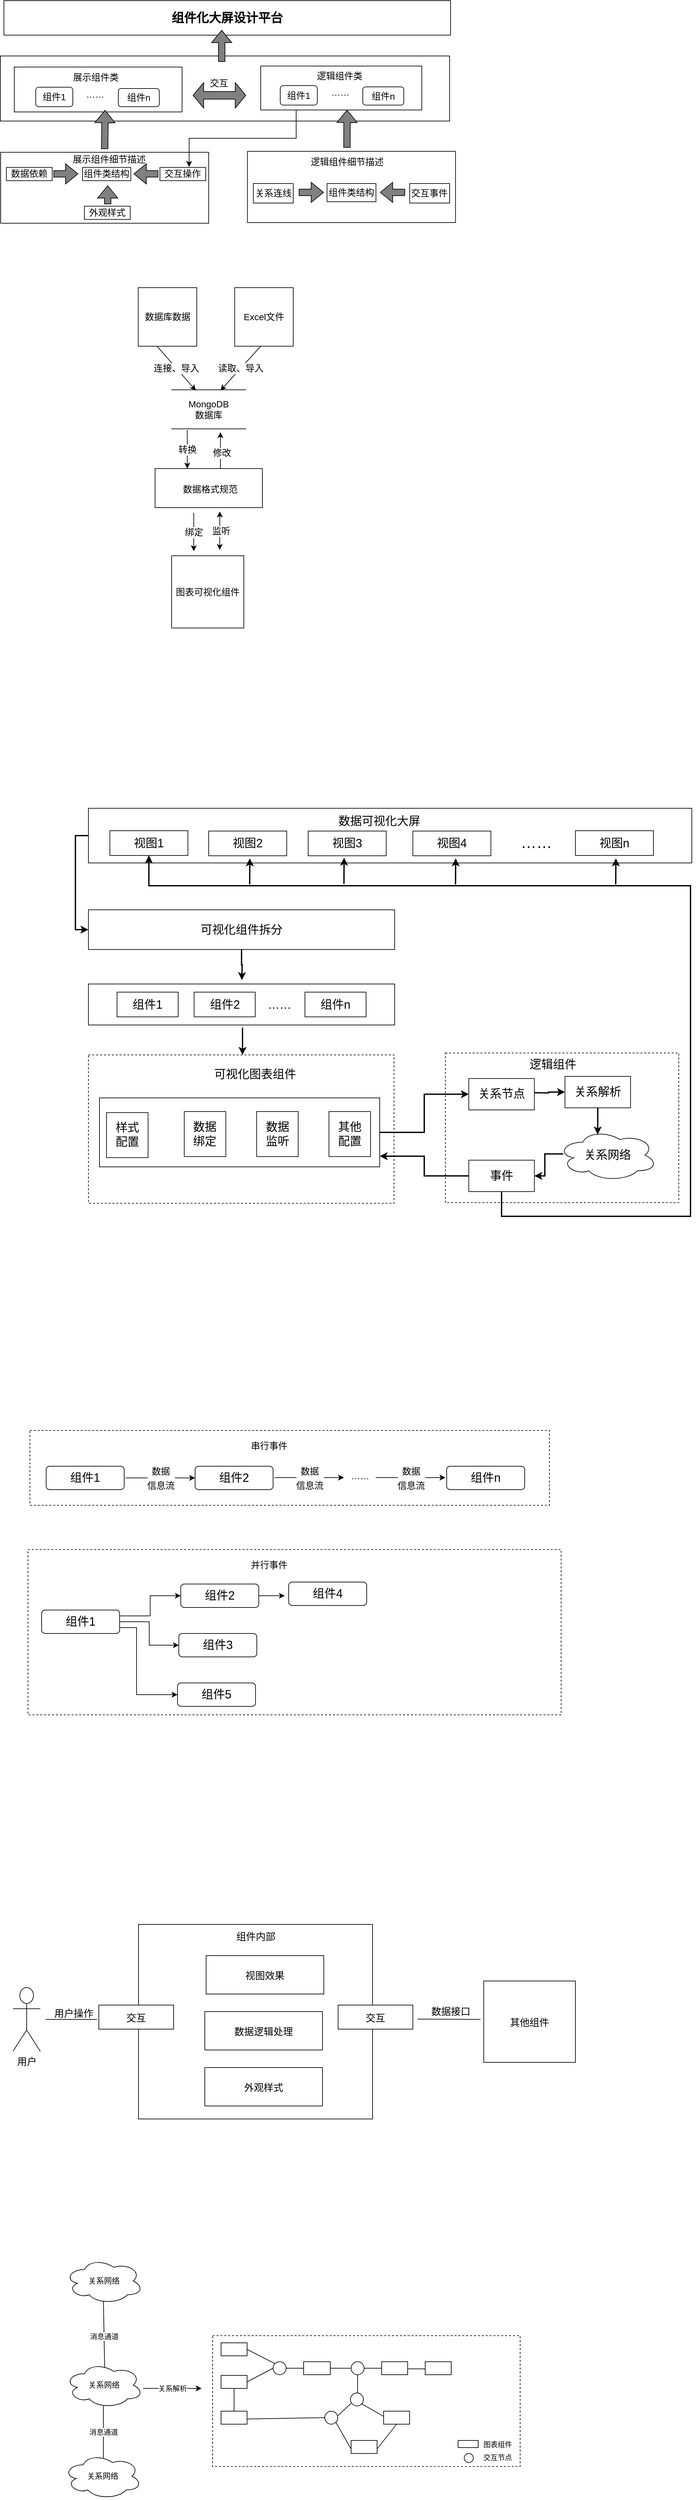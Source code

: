 <mxfile version="20.5.1" type="github">
  <diagram id="582y9QvesD82Uv6ePpaU" name="第 1 页">
    <mxGraphModel dx="1720" dy="1116" grid="0" gridSize="10" guides="1" tooltips="1" connect="1" arrows="1" fold="1" page="0" pageScale="1" pageWidth="827" pageHeight="1169" math="0" shadow="0">
      <root>
        <mxCell id="0" />
        <mxCell id="1" parent="0" />
        <mxCell id="-D918swgOjqRrHATFK2N-1" value="&lt;h4&gt;&lt;font style=&quot;font-size: 19px;&quot;&gt;组件化大屏设计平台&lt;/font&gt;&lt;/h4&gt;" style="rounded=0;whiteSpace=wrap;html=1;" parent="1" vertex="1">
          <mxGeometry x="65" y="52" width="687" height="53" as="geometry" />
        </mxCell>
        <mxCell id="-D918swgOjqRrHATFK2N-28" value="" style="rounded=0;whiteSpace=wrap;html=1;fontFamily=Helvetica;fontSize=14;" parent="1" vertex="1">
          <mxGeometry x="59.5" y="137" width="691" height="100" as="geometry" />
        </mxCell>
        <mxCell id="-D918swgOjqRrHATFK2N-29" value="" style="rounded=0;whiteSpace=wrap;html=1;fontFamily=Helvetica;fontSize=14;" parent="1" vertex="1">
          <mxGeometry x="81" y="154" width="258" height="69" as="geometry" />
        </mxCell>
        <mxCell id="-D918swgOjqRrHATFK2N-33" value="组件1" style="rounded=1;whiteSpace=wrap;html=1;fontFamily=Helvetica;fontSize=14;" parent="1" vertex="1">
          <mxGeometry x="114" y="185" width="57" height="30" as="geometry" />
        </mxCell>
        <mxCell id="-D918swgOjqRrHATFK2N-34" value="组件n" style="rounded=1;whiteSpace=wrap;html=1;fontFamily=Helvetica;fontSize=14;" parent="1" vertex="1">
          <mxGeometry x="241" y="187" width="63" height="28" as="geometry" />
        </mxCell>
        <mxCell id="-D918swgOjqRrHATFK2N-35" value="……" style="text;html=1;strokeColor=none;fillColor=none;align=center;verticalAlign=middle;whiteSpace=wrap;rounded=0;fontFamily=Helvetica;fontSize=14;" parent="1" vertex="1">
          <mxGeometry x="171" y="179" width="69" height="33" as="geometry" />
        </mxCell>
        <mxCell id="-D918swgOjqRrHATFK2N-37" value="展示组件类" style="text;html=1;strokeColor=none;fillColor=none;align=center;verticalAlign=middle;whiteSpace=wrap;rounded=0;fontFamily=Helvetica;fontSize=14;" parent="1" vertex="1">
          <mxGeometry x="154" y="154.5" width="105" height="30.5" as="geometry" />
        </mxCell>
        <mxCell id="OK6cJxH25SSulwuUvQpc-1" value="" style="rounded=0;whiteSpace=wrap;html=1;fontFamily=Helvetica;fontSize=14;" parent="1" vertex="1">
          <mxGeometry x="460" y="152.5" width="247.75" height="67.5" as="geometry" />
        </mxCell>
        <mxCell id="OK6cJxH25SSulwuUvQpc-2" value="组件1" style="rounded=1;whiteSpace=wrap;html=1;fontFamily=Helvetica;fontSize=14;" parent="1" vertex="1">
          <mxGeometry x="490" y="182.5" width="57" height="30" as="geometry" />
        </mxCell>
        <mxCell id="OK6cJxH25SSulwuUvQpc-3" value="组件n" style="rounded=1;whiteSpace=wrap;html=1;fontFamily=Helvetica;fontSize=14;" parent="1" vertex="1">
          <mxGeometry x="617" y="184.5" width="63" height="28" as="geometry" />
        </mxCell>
        <mxCell id="OK6cJxH25SSulwuUvQpc-4" value="……" style="text;html=1;strokeColor=none;fillColor=none;align=center;verticalAlign=middle;whiteSpace=wrap;rounded=0;fontFamily=Helvetica;fontSize=14;" parent="1" vertex="1">
          <mxGeometry x="546.5" y="177.5" width="70.5" height="31.5" as="geometry" />
        </mxCell>
        <mxCell id="OK6cJxH25SSulwuUvQpc-5" value="逻辑组件类" style="text;html=1;strokeColor=none;fillColor=none;align=center;verticalAlign=middle;whiteSpace=wrap;rounded=0;fontFamily=Helvetica;fontSize=14;" parent="1" vertex="1">
          <mxGeometry x="529.25" y="152.5" width="105" height="30.5" as="geometry" />
        </mxCell>
        <mxCell id="OK6cJxH25SSulwuUvQpc-6" value="" style="shape=flexArrow;endArrow=classic;html=1;rounded=0;fillColor=#808080;" parent="1" edge="1">
          <mxGeometry width="50" height="50" relative="1" as="geometry">
            <mxPoint x="400" y="146" as="sourcePoint" />
            <mxPoint x="400" y="97" as="targetPoint" />
          </mxGeometry>
        </mxCell>
        <mxCell id="OK6cJxH25SSulwuUvQpc-25" value="" style="group" parent="1" vertex="1" connectable="0">
          <mxGeometry x="60" y="285" width="320" height="109" as="geometry" />
        </mxCell>
        <mxCell id="OK6cJxH25SSulwuUvQpc-12" value="" style="rounded=0;whiteSpace=wrap;html=1;fontSize=14;fillColor=#FFFFFF;" parent="OK6cJxH25SSulwuUvQpc-25" vertex="1">
          <mxGeometry width="320" height="109" as="geometry" />
        </mxCell>
        <mxCell id="OK6cJxH25SSulwuUvQpc-14" value="展示组件细节描述" style="text;html=1;strokeColor=none;fillColor=none;align=center;verticalAlign=middle;whiteSpace=wrap;rounded=0;fontSize=14;" parent="OK6cJxH25SSulwuUvQpc-25" vertex="1">
          <mxGeometry x="103.486" width="127.625" height="21.8" as="geometry" />
        </mxCell>
        <mxCell id="OK6cJxH25SSulwuUvQpc-15" value="组件类结构" style="rounded=0;whiteSpace=wrap;html=1;fontSize=14;fillColor=#FFFFFF;" parent="OK6cJxH25SSulwuUvQpc-25" vertex="1">
          <mxGeometry x="125.952" y="23.253" width="74.286" height="20.347" as="geometry" />
        </mxCell>
        <mxCell id="OK6cJxH25SSulwuUvQpc-16" value="数据依赖" style="rounded=0;whiteSpace=wrap;html=1;fontSize=14;fillColor=#FFFFFF;" parent="OK6cJxH25SSulwuUvQpc-25" vertex="1">
          <mxGeometry x="8.81" y="23.253" width="70.476" height="20.347" as="geometry" />
        </mxCell>
        <mxCell id="OK6cJxH25SSulwuUvQpc-17" value="交互操作" style="rounded=0;whiteSpace=wrap;html=1;fontSize=14;fillColor=#FFFFFF;" parent="OK6cJxH25SSulwuUvQpc-25" vertex="1">
          <mxGeometry x="245" y="23.253" width="70.476" height="20.347" as="geometry" />
        </mxCell>
        <mxCell id="OK6cJxH25SSulwuUvQpc-18" value="" style="shape=flexArrow;endArrow=classic;html=1;rounded=0;fontSize=14;fillColor=#808080;" parent="OK6cJxH25SSulwuUvQpc-25" edge="1">
          <mxGeometry width="50" height="50" relative="1" as="geometry">
            <mxPoint x="242.619" y="33.151" as="sourcePoint" />
            <mxPoint x="204.524" y="33.151" as="targetPoint" />
          </mxGeometry>
        </mxCell>
        <mxCell id="OK6cJxH25SSulwuUvQpc-19" value="" style="shape=flexArrow;endArrow=classic;html=1;rounded=0;fontSize=14;fillColor=#808080;" parent="OK6cJxH25SSulwuUvQpc-25" edge="1">
          <mxGeometry width="50" height="50" relative="1" as="geometry">
            <mxPoint x="81.19" y="33.151" as="sourcePoint" />
            <mxPoint x="119.286" y="33.151" as="targetPoint" />
          </mxGeometry>
        </mxCell>
        <mxCell id="OK6cJxH25SSulwuUvQpc-23" value="外观样式" style="rounded=0;whiteSpace=wrap;html=1;fontSize=14;fillColor=#FFFFFF;" parent="OK6cJxH25SSulwuUvQpc-25" vertex="1">
          <mxGeometry x="128.81" y="82.84" width="70.476" height="20.347" as="geometry" />
        </mxCell>
        <mxCell id="OK6cJxH25SSulwuUvQpc-24" value="" style="shape=flexArrow;endArrow=classic;html=1;rounded=0;fontSize=14;fillColor=#808080;" parent="OK6cJxH25SSulwuUvQpc-25" edge="1">
          <mxGeometry width="50" height="50" relative="1" as="geometry">
            <mxPoint x="164.638" y="79.933" as="sourcePoint" />
            <mxPoint x="164.638" y="50.867" as="targetPoint" />
          </mxGeometry>
        </mxCell>
        <mxCell id="OK6cJxH25SSulwuUvQpc-26" value="" style="rounded=0;whiteSpace=wrap;html=1;fontSize=14;fillColor=#FFFFFF;" parent="1" vertex="1">
          <mxGeometry x="439.6" y="283.5" width="320" height="109.5" as="geometry" />
        </mxCell>
        <mxCell id="OK6cJxH25SSulwuUvQpc-27" value="逻辑组件细节描述" style="text;html=1;strokeColor=none;fillColor=none;align=center;verticalAlign=middle;whiteSpace=wrap;rounded=0;fontSize=14;" parent="1" vertex="1">
          <mxGeometry x="533" y="285" width="120" height="29" as="geometry" />
        </mxCell>
        <mxCell id="OK6cJxH25SSulwuUvQpc-29" value="组件类结构" style="rounded=0;whiteSpace=wrap;html=1;fontSize=14;fillColor=#FFFFFF;" parent="1" vertex="1">
          <mxGeometry x="561.997" y="333" width="75.214" height="28" as="geometry" />
        </mxCell>
        <mxCell id="OK6cJxH25SSulwuUvQpc-28" value="" style="shape=flexArrow;endArrow=classic;html=1;rounded=0;fontSize=14;fillColor=#808080;entryX=0.541;entryY=0.957;entryDx=0;entryDy=0;entryPerimeter=0;" parent="1" target="-D918swgOjqRrHATFK2N-29" edge="1">
          <mxGeometry width="50" height="50" relative="1" as="geometry">
            <mxPoint x="220" y="280" as="sourcePoint" />
            <mxPoint x="220" y="240" as="targetPoint" />
          </mxGeometry>
        </mxCell>
        <mxCell id="OK6cJxH25SSulwuUvQpc-30" value="关系连线" style="rounded=0;whiteSpace=wrap;html=1;fontSize=14;fillColor=#FFFFFF;" parent="1" vertex="1">
          <mxGeometry x="448.64" y="333" width="61.36" height="30" as="geometry" />
        </mxCell>
        <mxCell id="OK6cJxH25SSulwuUvQpc-32" value="" style="shape=flexArrow;endArrow=classic;html=1;rounded=0;fontSize=14;fillColor=#808080;" parent="1" edge="1">
          <mxGeometry width="50" height="50" relative="1" as="geometry">
            <mxPoint x="518.495" y="346.62" as="sourcePoint" />
            <mxPoint x="557.067" y="346.62" as="targetPoint" />
          </mxGeometry>
        </mxCell>
        <mxCell id="OK6cJxH25SSulwuUvQpc-33" value="" style="group" parent="1" vertex="1" connectable="0">
          <mxGeometry x="356" y="164" width="81" height="53" as="geometry" />
        </mxCell>
        <mxCell id="OK6cJxH25SSulwuUvQpc-7" value="" style="shape=doubleArrow;whiteSpace=wrap;html=1;fillColor=#808080;" parent="OK6cJxH25SSulwuUvQpc-33" vertex="1">
          <mxGeometry y="14" width="81" height="39" as="geometry" />
        </mxCell>
        <mxCell id="OK6cJxH25SSulwuUvQpc-8" value="&lt;font style=&quot;font-size: 14px;&quot;&gt;交互&lt;/font&gt;" style="text;html=1;strokeColor=none;fillColor=none;align=center;verticalAlign=middle;whiteSpace=wrap;rounded=0;" parent="OK6cJxH25SSulwuUvQpc-33" vertex="1">
          <mxGeometry x="10" width="60" height="30" as="geometry" />
        </mxCell>
        <mxCell id="OK6cJxH25SSulwuUvQpc-34" value="" style="shape=flexArrow;endArrow=classic;html=1;rounded=0;fontSize=14;fillColor=#808080;entryX=0.536;entryY=0.997;entryDx=0;entryDy=0;entryPerimeter=0;" parent="1" target="OK6cJxH25SSulwuUvQpc-1" edge="1">
          <mxGeometry width="50" height="50" relative="1" as="geometry">
            <mxPoint x="592.62" y="278.0" as="sourcePoint" />
            <mxPoint x="592.62" y="238.0" as="targetPoint" />
          </mxGeometry>
        </mxCell>
        <mxCell id="OK6cJxH25SSulwuUvQpc-35" value="交互事件" style="rounded=0;whiteSpace=wrap;html=1;fontSize=14;fillColor=#FFFFFF;" parent="1" vertex="1">
          <mxGeometry x="689.14" y="333" width="61.36" height="30" as="geometry" />
        </mxCell>
        <mxCell id="OK6cJxH25SSulwuUvQpc-37" value="" style="shape=flexArrow;endArrow=classic;html=1;rounded=0;fontSize=14;fillColor=#808080;" parent="1" edge="1">
          <mxGeometry width="50" height="50" relative="1" as="geometry">
            <mxPoint x="682.002" y="346.62" as="sourcePoint" />
            <mxPoint x="643.43" y="346.62" as="targetPoint" />
          </mxGeometry>
        </mxCell>
        <mxCell id="OK6cJxH25SSulwuUvQpc-41" value="" style="edgeStyle=elbowEdgeStyle;elbow=vertical;endArrow=classic;html=1;rounded=0;fontSize=14;fillColor=#808080;exitX=0.22;exitY=0.985;exitDx=0;exitDy=0;exitPerimeter=0;entryX=0.637;entryY=-0.039;entryDx=0;entryDy=0;entryPerimeter=0;" parent="1" target="OK6cJxH25SSulwuUvQpc-17" edge="1">
          <mxGeometry width="50" height="50" relative="1" as="geometry">
            <mxPoint x="514.505" y="219.988" as="sourcePoint" />
            <mxPoint x="350" y="301" as="targetPoint" />
          </mxGeometry>
        </mxCell>
        <mxCell id="OK6cJxH25SSulwuUvQpc-43" value="Excel文件" style="whiteSpace=wrap;html=1;aspect=fixed;fontSize=14;fillColor=#FFFFFF;" parent="1" vertex="1">
          <mxGeometry x="420" y="493" width="90" height="90" as="geometry" />
        </mxCell>
        <mxCell id="OK6cJxH25SSulwuUvQpc-44" value="数据库数据" style="whiteSpace=wrap;html=1;aspect=fixed;fontSize=14;fillColor=#FFFFFF;" parent="1" vertex="1">
          <mxGeometry x="271.64" y="493" width="90" height="90" as="geometry" />
        </mxCell>
        <mxCell id="OK6cJxH25SSulwuUvQpc-45" value="" style="endArrow=classic;html=1;rounded=0;fontSize=14;fillColor=#808080;entryX=0.016;entryY=0.341;entryDx=0;entryDy=0;entryPerimeter=0;" parent="1" target="OK6cJxH25SSulwuUvQpc-51" edge="1">
          <mxGeometry relative="1" as="geometry">
            <mxPoint x="460" y="583" as="sourcePoint" />
            <mxPoint x="581" y="649" as="targetPoint" />
          </mxGeometry>
        </mxCell>
        <mxCell id="OK6cJxH25SSulwuUvQpc-46" value="读取、导入" style="edgeLabel;resizable=0;html=1;align=center;verticalAlign=middle;fontSize=14;fillColor=#FFFFFF;" parent="OK6cJxH25SSulwuUvQpc-45" connectable="0" vertex="1">
          <mxGeometry relative="1" as="geometry" />
        </mxCell>
        <mxCell id="OK6cJxH25SSulwuUvQpc-51" value="" style="shape=partialRectangle;whiteSpace=wrap;html=1;top=0;bottom=0;fillColor=none;fontSize=14;rotation=90;" parent="1" vertex="1">
          <mxGeometry x="350" y="623" width="60" height="114" as="geometry" />
        </mxCell>
        <mxCell id="OK6cJxH25SSulwuUvQpc-49" value="" style="endArrow=classic;html=1;rounded=0;fontSize=14;fillColor=#808080;entryX=0.016;entryY=0.674;entryDx=0;entryDy=0;entryPerimeter=0;" parent="1" target="OK6cJxH25SSulwuUvQpc-51" edge="1">
          <mxGeometry relative="1" as="geometry">
            <mxPoint x="300.5" y="583" as="sourcePoint" />
            <mxPoint x="409.5" y="649" as="targetPoint" />
          </mxGeometry>
        </mxCell>
        <mxCell id="OK6cJxH25SSulwuUvQpc-50" value="连接、导入" style="edgeLabel;resizable=0;html=1;align=center;verticalAlign=middle;fontSize=14;fillColor=#FFFFFF;" parent="OK6cJxH25SSulwuUvQpc-49" connectable="0" vertex="1">
          <mxGeometry relative="1" as="geometry" />
        </mxCell>
        <mxCell id="OK6cJxH25SSulwuUvQpc-48" value="MongoDB数据库" style="text;html=1;strokeColor=none;fillColor=none;align=center;verticalAlign=middle;whiteSpace=wrap;rounded=0;fontSize=14;" parent="1" vertex="1">
          <mxGeometry x="348" y="664.5" width="64" height="31" as="geometry" />
        </mxCell>
        <mxCell id="OK6cJxH25SSulwuUvQpc-55" value="" style="verticalLabelPosition=bottom;verticalAlign=top;html=1;shape=mxgraph.basic.rect;fillColor2=none;strokeWidth=1;size=20;indent=5;fontSize=14;fillColor=#FFFFFF;" parent="1" vertex="1">
          <mxGeometry x="297.5" y="771" width="165" height="60" as="geometry" />
        </mxCell>
        <mxCell id="OK6cJxH25SSulwuUvQpc-56" value="数据格式规范" style="text;html=1;strokeColor=none;fillColor=none;align=center;verticalAlign=middle;whiteSpace=wrap;rounded=0;fontSize=14;" parent="1" vertex="1">
          <mxGeometry x="333" y="788" width="99" height="30" as="geometry" />
        </mxCell>
        <mxCell id="OK6cJxH25SSulwuUvQpc-57" value="" style="endArrow=classic;html=1;rounded=0;fontSize=14;fillColor=#808080;" parent="1" edge="1">
          <mxGeometry relative="1" as="geometry">
            <mxPoint x="347" y="712" as="sourcePoint" />
            <mxPoint x="347" y="771" as="targetPoint" />
          </mxGeometry>
        </mxCell>
        <mxCell id="OK6cJxH25SSulwuUvQpc-58" value="转换" style="edgeLabel;resizable=0;html=1;align=center;verticalAlign=middle;fontSize=14;fillColor=#FFFFFF;" parent="OK6cJxH25SSulwuUvQpc-57" connectable="0" vertex="1">
          <mxGeometry relative="1" as="geometry" />
        </mxCell>
        <mxCell id="OK6cJxH25SSulwuUvQpc-59" value="" style="endArrow=classic;html=1;rounded=0;fontSize=14;fillColor=#808080;" parent="1" edge="1">
          <mxGeometry relative="1" as="geometry">
            <mxPoint x="398" y="771" as="sourcePoint" />
            <mxPoint x="398" y="715" as="targetPoint" />
          </mxGeometry>
        </mxCell>
        <mxCell id="OK6cJxH25SSulwuUvQpc-60" value="修改" style="edgeLabel;resizable=0;html=1;align=center;verticalAlign=middle;fontSize=14;fillColor=#FFFFFF;" parent="OK6cJxH25SSulwuUvQpc-59" connectable="0" vertex="1">
          <mxGeometry relative="1" as="geometry">
            <mxPoint x="2" y="4" as="offset" />
          </mxGeometry>
        </mxCell>
        <mxCell id="OK6cJxH25SSulwuUvQpc-62" value="" style="endArrow=classic;html=1;rounded=0;fontSize=14;fillColor=#808080;" parent="1" edge="1">
          <mxGeometry relative="1" as="geometry">
            <mxPoint x="357" y="839" as="sourcePoint" />
            <mxPoint x="357" y="898" as="targetPoint" />
          </mxGeometry>
        </mxCell>
        <mxCell id="OK6cJxH25SSulwuUvQpc-63" value="绑定" style="edgeLabel;resizable=0;html=1;align=center;verticalAlign=middle;fontSize=14;fillColor=#FFFFFF;" parent="OK6cJxH25SSulwuUvQpc-62" connectable="0" vertex="1">
          <mxGeometry relative="1" as="geometry" />
        </mxCell>
        <mxCell id="OK6cJxH25SSulwuUvQpc-66" value="" style="endArrow=classic;startArrow=classic;html=1;rounded=0;fontSize=14;fillColor=#808080;" parent="1" edge="1">
          <mxGeometry width="50" height="50" relative="1" as="geometry">
            <mxPoint x="396.97" y="896" as="sourcePoint" />
            <mxPoint x="397" y="837" as="targetPoint" />
          </mxGeometry>
        </mxCell>
        <mxCell id="OK6cJxH25SSulwuUvQpc-68" value="监听" style="edgeLabel;html=1;align=center;verticalAlign=middle;resizable=0;points=[];fontSize=14;" parent="OK6cJxH25SSulwuUvQpc-66" vertex="1" connectable="0">
          <mxGeometry x="0.21" y="-3" relative="1" as="geometry">
            <mxPoint x="-1" y="6" as="offset" />
          </mxGeometry>
        </mxCell>
        <mxCell id="OK6cJxH25SSulwuUvQpc-69" value="图表可视化组件" style="whiteSpace=wrap;html=1;aspect=fixed;fontSize=14;fillColor=#FFFFFF;" parent="1" vertex="1">
          <mxGeometry x="323" y="905" width="111" height="111" as="geometry" />
        </mxCell>
        <mxCell id="OK6cJxH25SSulwuUvQpc-144" value="" style="rounded=0;whiteSpace=wrap;html=1;fontSize=18;fillColor=none;dashed=1;" parent="1" vertex="1">
          <mxGeometry x="744" y="1669" width="359" height="230" as="geometry" />
        </mxCell>
        <mxCell id="OK6cJxH25SSulwuUvQpc-254" style="edgeStyle=orthogonalEdgeStyle;rounded=0;orthogonalLoop=1;jettySize=auto;html=1;exitX=0;exitY=0.5;exitDx=0;exitDy=0;entryX=0;entryY=0.5;entryDx=0;entryDy=0;strokeWidth=2;fontSize=18;fillColor=#808080;" parent="1" source="OK6cJxH25SSulwuUvQpc-146" target="OK6cJxH25SSulwuUvQpc-185" edge="1">
          <mxGeometry relative="1" as="geometry" />
        </mxCell>
        <mxCell id="OK6cJxH25SSulwuUvQpc-146" value="" style="rounded=0;whiteSpace=wrap;html=1;" parent="1" vertex="1">
          <mxGeometry x="195" y="1293" width="928" height="84" as="geometry" />
        </mxCell>
        <mxCell id="OK6cJxH25SSulwuUvQpc-147" value="&lt;font style=&quot;font-size: 18px;&quot;&gt;数据可视化大屏&lt;/font&gt;" style="text;html=1;strokeColor=none;fillColor=none;align=center;verticalAlign=middle;whiteSpace=wrap;rounded=0;" parent="1" vertex="1">
          <mxGeometry x="520" y="1298" width="245" height="30" as="geometry" />
        </mxCell>
        <mxCell id="OK6cJxH25SSulwuUvQpc-148" style="edgeStyle=orthogonalEdgeStyle;rounded=0;orthogonalLoop=1;jettySize=auto;html=1;entryX=0;entryY=0.5;entryDx=0;entryDy=0;fontSize=18;strokeWidth=2;" parent="1" source="OK6cJxH25SSulwuUvQpc-149" target="OK6cJxH25SSulwuUvQpc-160" edge="1">
          <mxGeometry relative="1" as="geometry">
            <mxPoint x="826" y="1751" as="targetPoint" />
          </mxGeometry>
        </mxCell>
        <mxCell id="OK6cJxH25SSulwuUvQpc-167" style="edgeStyle=orthogonalEdgeStyle;rounded=0;orthogonalLoop=1;jettySize=auto;html=1;exitX=0;exitY=0.5;exitDx=0;exitDy=0;entryX=1;entryY=0.845;entryDx=0;entryDy=0;entryPerimeter=0;fontSize=18;strokeWidth=2;" parent="1" source="OK6cJxH25SSulwuUvQpc-168" target="OK6cJxH25SSulwuUvQpc-149" edge="1">
          <mxGeometry relative="1" as="geometry" />
        </mxCell>
        <mxCell id="OK6cJxH25SSulwuUvQpc-170" value="逻辑组件" style="text;html=1;strokeColor=none;fillColor=none;align=center;verticalAlign=middle;whiteSpace=wrap;rounded=0;dashed=1;fontSize=18;" parent="1" vertex="1">
          <mxGeometry x="859" y="1672" width="101" height="29" as="geometry" />
        </mxCell>
        <mxCell id="OK6cJxH25SSulwuUvQpc-172" value="&lt;font style=&quot;font-size: 18px;&quot;&gt;视图1&lt;/font&gt;" style="rounded=0;whiteSpace=wrap;html=1;" parent="1" vertex="1">
          <mxGeometry x="228" y="1327.5" width="120" height="38" as="geometry" />
        </mxCell>
        <mxCell id="OK6cJxH25SSulwuUvQpc-238" value="" style="edgeStyle=orthogonalEdgeStyle;rounded=0;orthogonalLoop=1;jettySize=auto;html=1;fontSize=18;fillColor=#808080;strokeWidth=2;" parent="1" source="OK6cJxH25SSulwuUvQpc-185" edge="1">
          <mxGeometry relative="1" as="geometry">
            <mxPoint x="431" y="1557" as="targetPoint" />
          </mxGeometry>
        </mxCell>
        <mxCell id="OK6cJxH25SSulwuUvQpc-185" value="可视化组件拆分" style="rounded=0;whiteSpace=wrap;html=1;fontSize=18;" parent="1" vertex="1">
          <mxGeometry x="195" y="1449" width="471" height="61" as="geometry" />
        </mxCell>
        <mxCell id="OK6cJxH25SSulwuUvQpc-187" style="edgeStyle=orthogonalEdgeStyle;rounded=0;orthogonalLoop=1;jettySize=auto;html=1;exitX=0.5;exitY=1;exitDx=0;exitDy=0;fontSize=18;" parent="1" edge="1">
          <mxGeometry relative="1" as="geometry">
            <mxPoint x="492.5" y="1488" as="sourcePoint" />
            <mxPoint x="492.5" y="1488" as="targetPoint" />
          </mxGeometry>
        </mxCell>
        <mxCell id="OK6cJxH25SSulwuUvQpc-188" value="" style="rounded=0;whiteSpace=wrap;html=1;fontSize=18;fillColor=none;dashed=1;" parent="1" vertex="1">
          <mxGeometry x="195" y="1672" width="470" height="228" as="geometry" />
        </mxCell>
        <mxCell id="OK6cJxH25SSulwuUvQpc-191" value="可视化图表组件" style="text;html=1;strokeColor=none;fillColor=none;align=center;verticalAlign=middle;whiteSpace=wrap;rounded=0;dashed=1;fontSize=18;" parent="1" vertex="1">
          <mxGeometry x="369" y="1687" width="165" height="30" as="geometry" />
        </mxCell>
        <mxCell id="OK6cJxH25SSulwuUvQpc-192" value="&lt;font style=&quot;font-size: 18px;&quot;&gt;组件1&lt;/font&gt;" style="rounded=1;whiteSpace=wrap;html=1;" parent="1" vertex="1">
          <mxGeometry x="130" y="2304" width="120" height="36" as="geometry" />
        </mxCell>
        <mxCell id="OK6cJxH25SSulwuUvQpc-193" value="&lt;font style=&quot;font-size: 18px;&quot;&gt;组件2&lt;/font&gt;" style="rounded=1;whiteSpace=wrap;html=1;" parent="1" vertex="1">
          <mxGeometry x="359" y="2304" width="120" height="36" as="geometry" />
        </mxCell>
        <mxCell id="OK6cJxH25SSulwuUvQpc-194" value="&lt;font style=&quot;font-size: 18px;&quot;&gt;组件n&lt;/font&gt;" style="rounded=1;whiteSpace=wrap;html=1;" parent="1" vertex="1">
          <mxGeometry x="746" y="2304" width="120" height="36" as="geometry" />
        </mxCell>
        <mxCell id="OK6cJxH25SSulwuUvQpc-195" value="" style="endArrow=classic;html=1;rounded=0;fontSize=18;entryX=0;entryY=0.5;entryDx=0;entryDy=0;" parent="1" target="OK6cJxH25SSulwuUvQpc-193" edge="1">
          <mxGeometry relative="1" as="geometry">
            <mxPoint x="252" y="2322" as="sourcePoint" />
            <mxPoint x="352" y="2322" as="targetPoint" />
          </mxGeometry>
        </mxCell>
        <mxCell id="OK6cJxH25SSulwuUvQpc-196" value="&lt;font style=&quot;font-size: 14px;&quot;&gt;数据&lt;br&gt;信息流&lt;/font&gt;" style="edgeLabel;resizable=0;html=1;align=center;verticalAlign=middle;fontSize=18;" parent="OK6cJxH25SSulwuUvQpc-195" connectable="0" vertex="1">
          <mxGeometry relative="1" as="geometry" />
        </mxCell>
        <mxCell id="OK6cJxH25SSulwuUvQpc-197" value="" style="endArrow=classic;html=1;rounded=0;fontSize=18;entryX=0;entryY=0.5;entryDx=0;entryDy=0;" parent="1" edge="1">
          <mxGeometry relative="1" as="geometry">
            <mxPoint x="481" y="2321.5" as="sourcePoint" />
            <mxPoint x="588" y="2321.5" as="targetPoint" />
          </mxGeometry>
        </mxCell>
        <mxCell id="OK6cJxH25SSulwuUvQpc-198" value="&lt;font style=&quot;font-size: 14px;&quot;&gt;数据&lt;br&gt;信息流&lt;/font&gt;" style="edgeLabel;resizable=0;html=1;align=center;verticalAlign=middle;fontSize=18;" parent="OK6cJxH25SSulwuUvQpc-197" connectable="0" vertex="1">
          <mxGeometry relative="1" as="geometry" />
        </mxCell>
        <mxCell id="OK6cJxH25SSulwuUvQpc-199" value="" style="endArrow=classic;html=1;rounded=0;fontSize=18;entryX=0;entryY=0.5;entryDx=0;entryDy=0;" parent="1" edge="1">
          <mxGeometry relative="1" as="geometry">
            <mxPoint x="637" y="2321.5" as="sourcePoint" />
            <mxPoint x="744" y="2321.5" as="targetPoint" />
          </mxGeometry>
        </mxCell>
        <mxCell id="OK6cJxH25SSulwuUvQpc-200" value="&lt;font style=&quot;font-size: 14px;&quot;&gt;数据&lt;br&gt;信息流&lt;/font&gt;" style="edgeLabel;resizable=0;html=1;align=center;verticalAlign=middle;fontSize=18;" parent="OK6cJxH25SSulwuUvQpc-199" connectable="0" vertex="1">
          <mxGeometry relative="1" as="geometry" />
        </mxCell>
        <mxCell id="OK6cJxH25SSulwuUvQpc-201" value="……" style="text;html=1;strokeColor=none;fillColor=none;align=center;verticalAlign=middle;whiteSpace=wrap;rounded=0;fontSize=14;" parent="1" vertex="1">
          <mxGeometry x="583" y="2304" width="60" height="30" as="geometry" />
        </mxCell>
        <mxCell id="OK6cJxH25SSulwuUvQpc-202" value="&lt;font style=&quot;font-size: 18px;&quot;&gt;组件1&lt;/font&gt;" style="rounded=1;whiteSpace=wrap;html=1;" parent="1" vertex="1">
          <mxGeometry x="123" y="2525" width="120" height="36" as="geometry" />
        </mxCell>
        <mxCell id="OK6cJxH25SSulwuUvQpc-203" value="" style="rounded=0;whiteSpace=wrap;html=1;fontSize=14;dashed=1;fillColor=none;" parent="1" vertex="1">
          <mxGeometry x="105" y="2249" width="799" height="115" as="geometry" />
        </mxCell>
        <mxCell id="OK6cJxH25SSulwuUvQpc-204" value="串行事件" style="text;html=1;strokeColor=none;fillColor=none;align=center;verticalAlign=middle;whiteSpace=wrap;rounded=0;dashed=1;fontSize=14;" parent="1" vertex="1">
          <mxGeometry x="443" y="2258" width="60" height="30" as="geometry" />
        </mxCell>
        <mxCell id="OK6cJxH25SSulwuUvQpc-205" value="&lt;font style=&quot;font-size: 18px;&quot;&gt;组件3&lt;/font&gt;" style="rounded=1;whiteSpace=wrap;html=1;" parent="1" vertex="1">
          <mxGeometry x="334" y="2561" width="120" height="36" as="geometry" />
        </mxCell>
        <mxCell id="OK6cJxH25SSulwuUvQpc-206" style="edgeStyle=orthogonalEdgeStyle;rounded=0;orthogonalLoop=1;jettySize=auto;html=1;exitX=1;exitY=0.5;exitDx=0;exitDy=0;entryX=0;entryY=0.5;entryDx=0;entryDy=0;fontSize=14;" parent="1" source="OK6cJxH25SSulwuUvQpc-202" target="OK6cJxH25SSulwuUvQpc-205" edge="1">
          <mxGeometry relative="1" as="geometry" />
        </mxCell>
        <mxCell id="OK6cJxH25SSulwuUvQpc-207" style="edgeStyle=orthogonalEdgeStyle;rounded=0;orthogonalLoop=1;jettySize=auto;html=1;exitX=1;exitY=0.5;exitDx=0;exitDy=0;fontSize=14;" parent="1" source="OK6cJxH25SSulwuUvQpc-208" edge="1">
          <mxGeometry relative="1" as="geometry">
            <mxPoint x="497" y="2503" as="targetPoint" />
          </mxGeometry>
        </mxCell>
        <mxCell id="OK6cJxH25SSulwuUvQpc-208" value="&lt;font style=&quot;font-size: 18px; font-weight: normal;&quot;&gt;组件2&lt;/font&gt;" style="rounded=1;whiteSpace=wrap;html=1;fontStyle=1" parent="1" vertex="1">
          <mxGeometry x="337" y="2485" width="120" height="36" as="geometry" />
        </mxCell>
        <mxCell id="OK6cJxH25SSulwuUvQpc-209" style="edgeStyle=orthogonalEdgeStyle;rounded=0;orthogonalLoop=1;jettySize=auto;html=1;exitX=1;exitY=0.25;exitDx=0;exitDy=0;entryX=0;entryY=0.5;entryDx=0;entryDy=0;fontSize=14;" parent="1" source="OK6cJxH25SSulwuUvQpc-202" target="OK6cJxH25SSulwuUvQpc-208" edge="1">
          <mxGeometry relative="1" as="geometry" />
        </mxCell>
        <mxCell id="OK6cJxH25SSulwuUvQpc-210" value="&lt;font style=&quot;font-size: 18px; font-weight: normal;&quot;&gt;组件4&lt;/font&gt;" style="rounded=1;whiteSpace=wrap;html=1;fontStyle=1" parent="1" vertex="1">
          <mxGeometry x="503" y="2482" width="120" height="36" as="geometry" />
        </mxCell>
        <mxCell id="OK6cJxH25SSulwuUvQpc-211" value="&lt;font style=&quot;font-size: 18px; font-weight: normal;&quot;&gt;组件5&lt;/font&gt;" style="rounded=1;whiteSpace=wrap;html=1;fontStyle=1" parent="1" vertex="1">
          <mxGeometry x="332" y="2637" width="120" height="36" as="geometry" />
        </mxCell>
        <mxCell id="OK6cJxH25SSulwuUvQpc-212" style="edgeStyle=orthogonalEdgeStyle;rounded=0;orthogonalLoop=1;jettySize=auto;html=1;exitX=1;exitY=0.75;exitDx=0;exitDy=0;entryX=0;entryY=0.5;entryDx=0;entryDy=0;fontSize=14;" parent="1" source="OK6cJxH25SSulwuUvQpc-202" target="OK6cJxH25SSulwuUvQpc-211" edge="1">
          <mxGeometry relative="1" as="geometry">
            <Array as="points">
              <mxPoint x="269" y="2552" />
              <mxPoint x="269" y="2655" />
            </Array>
          </mxGeometry>
        </mxCell>
        <mxCell id="OK6cJxH25SSulwuUvQpc-213" value="" style="rounded=0;whiteSpace=wrap;html=1;dashed=1;fontSize=14;fillColor=none;" parent="1" vertex="1">
          <mxGeometry x="102" y="2432" width="820" height="254" as="geometry" />
        </mxCell>
        <mxCell id="OK6cJxH25SSulwuUvQpc-214" value="并行事件" style="text;html=1;strokeColor=none;fillColor=none;align=center;verticalAlign=middle;whiteSpace=wrap;rounded=0;dashed=1;fontSize=14;" parent="1" vertex="1">
          <mxGeometry x="443" y="2441" width="60" height="30" as="geometry" />
        </mxCell>
        <mxCell id="OK6cJxH25SSulwuUvQpc-221" value="" style="group" parent="1" vertex="1" connectable="0">
          <mxGeometry x="212" y="1738" width="431" height="106" as="geometry" />
        </mxCell>
        <mxCell id="OK6cJxH25SSulwuUvQpc-149" value="" style="rounded=0;whiteSpace=wrap;html=1;fontSize=18;" parent="OK6cJxH25SSulwuUvQpc-221" vertex="1">
          <mxGeometry width="431" height="106.0" as="geometry" />
        </mxCell>
        <mxCell id="OK6cJxH25SSulwuUvQpc-151" value="样式&lt;br&gt;配置" style="rounded=0;whiteSpace=wrap;html=1;fontSize=18;" parent="OK6cJxH25SSulwuUvQpc-221" vertex="1">
          <mxGeometry x="10.796" y="22.622" width="63.944" height="69.159" as="geometry" />
        </mxCell>
        <mxCell id="OK6cJxH25SSulwuUvQpc-152" value="数据&lt;br&gt;绑定" style="rounded=0;whiteSpace=wrap;html=1;fontSize=18;" parent="OK6cJxH25SSulwuUvQpc-221" vertex="1">
          <mxGeometry x="130.38" y="21.006" width="63.944" height="69.159" as="geometry" />
        </mxCell>
        <mxCell id="OK6cJxH25SSulwuUvQpc-153" value="数据&lt;br&gt;监听" style="rounded=0;whiteSpace=wrap;html=1;fontSize=18;" parent="OK6cJxH25SSulwuUvQpc-221" vertex="1">
          <mxGeometry x="241.659" y="21.006" width="63.944" height="69.159" as="geometry" />
        </mxCell>
        <mxCell id="OK6cJxH25SSulwuUvQpc-154" value="其他&lt;br&gt;配置" style="rounded=0;whiteSpace=wrap;html=1;fontSize=18;" parent="OK6cJxH25SSulwuUvQpc-221" vertex="1">
          <mxGeometry x="352.938" y="21.006" width="63.944" height="69.159" as="geometry" />
        </mxCell>
        <mxCell id="OK6cJxH25SSulwuUvQpc-150" style="edgeStyle=orthogonalEdgeStyle;rounded=0;orthogonalLoop=1;jettySize=auto;html=1;exitX=0.5;exitY=1;exitDx=0;exitDy=0;fontSize=18;" parent="OK6cJxH25SSulwuUvQpc-221" source="OK6cJxH25SSulwuUvQpc-149" target="OK6cJxH25SSulwuUvQpc-149" edge="1">
          <mxGeometry relative="1" as="geometry" />
        </mxCell>
        <mxCell id="OK6cJxH25SSulwuUvQpc-224" value="" style="group" parent="1" vertex="1" connectable="0">
          <mxGeometry x="780" y="1705" width="290" height="177" as="geometry" />
        </mxCell>
        <mxCell id="OK6cJxH25SSulwuUvQpc-159" style="edgeStyle=orthogonalEdgeStyle;rounded=0;orthogonalLoop=1;jettySize=auto;html=1;fontSize=18;entryX=0;entryY=0.5;entryDx=0;entryDy=0;strokeWidth=2;" parent="OK6cJxH25SSulwuUvQpc-224" target="OK6cJxH25SSulwuUvQpc-163" edge="1">
          <mxGeometry relative="1" as="geometry">
            <mxPoint x="140.377" y="24.941" as="targetPoint" />
            <mxPoint x="96.667" y="24.941" as="sourcePoint" />
          </mxGeometry>
        </mxCell>
        <mxCell id="OK6cJxH25SSulwuUvQpc-160" value="关系节点" style="rounded=0;whiteSpace=wrap;html=1;fontSize=18;" parent="OK6cJxH25SSulwuUvQpc-224" vertex="1">
          <mxGeometry y="3.218" width="100.87" height="48.273" as="geometry" />
        </mxCell>
        <mxCell id="OK6cJxH25SSulwuUvQpc-163" value="关系解析" style="rounded=0;whiteSpace=wrap;html=1;fontSize=18;" parent="OK6cJxH25SSulwuUvQpc-224" vertex="1">
          <mxGeometry x="147.942" width="100.87" height="48.273" as="geometry" />
        </mxCell>
        <mxCell id="OK6cJxH25SSulwuUvQpc-165" value="关系网络" style="ellipse;shape=cloud;whiteSpace=wrap;html=1;fontSize=18;" parent="OK6cJxH25SSulwuUvQpc-224" vertex="1">
          <mxGeometry x="137.014" y="81.259" width="152.986" height="79.65" as="geometry" />
        </mxCell>
        <mxCell id="OK6cJxH25SSulwuUvQpc-166" style="edgeStyle=orthogonalEdgeStyle;rounded=0;orthogonalLoop=1;jettySize=auto;html=1;entryX=0.4;entryY=0.1;entryDx=0;entryDy=0;entryPerimeter=0;fontSize=18;strokeWidth=2;" parent="OK6cJxH25SSulwuUvQpc-224" source="OK6cJxH25SSulwuUvQpc-163" target="OK6cJxH25SSulwuUvQpc-165" edge="1">
          <mxGeometry relative="1" as="geometry" />
        </mxCell>
        <mxCell id="OK6cJxH25SSulwuUvQpc-168" value="事件" style="rounded=0;whiteSpace=wrap;html=1;fontSize=18;" parent="OK6cJxH25SSulwuUvQpc-224" vertex="1">
          <mxGeometry y="128.727" width="100.87" height="48.273" as="geometry" />
        </mxCell>
        <mxCell id="OK6cJxH25SSulwuUvQpc-169" value="" style="edgeStyle=orthogonalEdgeStyle;rounded=0;orthogonalLoop=1;jettySize=auto;html=1;fontSize=18;exitX=0.055;exitY=0.475;exitDx=0;exitDy=0;exitPerimeter=0;strokeWidth=2;" parent="OK6cJxH25SSulwuUvQpc-224" source="OK6cJxH25SSulwuUvQpc-165" target="OK6cJxH25SSulwuUvQpc-168" edge="1">
          <mxGeometry relative="1" as="geometry" />
        </mxCell>
        <mxCell id="OK6cJxH25SSulwuUvQpc-235" value="" style="group" parent="1" vertex="1" connectable="0">
          <mxGeometry x="195" y="1563" width="471" height="63" as="geometry" />
        </mxCell>
        <mxCell id="OK6cJxH25SSulwuUvQpc-225" value="" style="rounded=0;whiteSpace=wrap;html=1;fontSize=18;" parent="OK6cJxH25SSulwuUvQpc-235" vertex="1">
          <mxGeometry width="471" height="63" as="geometry" />
        </mxCell>
        <mxCell id="OK6cJxH25SSulwuUvQpc-234" value="" style="group" parent="OK6cJxH25SSulwuUvQpc-235" vertex="1" connectable="0">
          <mxGeometry x="44" y="12.5" width="383" height="38" as="geometry" />
        </mxCell>
        <mxCell id="OK6cJxH25SSulwuUvQpc-226" value="&lt;font style=&quot;font-size: 18px;&quot;&gt;组件1&lt;/font&gt;" style="rounded=0;whiteSpace=wrap;html=1;fontSize=14;fillColor=#FFFFFF;" parent="OK6cJxH25SSulwuUvQpc-234" vertex="1">
          <mxGeometry width="94" height="38" as="geometry" />
        </mxCell>
        <mxCell id="OK6cJxH25SSulwuUvQpc-227" value="&lt;font style=&quot;font-size: 18px;&quot;&gt;组件2&lt;/font&gt;" style="rounded=0;whiteSpace=wrap;html=1;fontSize=14;fillColor=#FFFFFF;" parent="OK6cJxH25SSulwuUvQpc-234" vertex="1">
          <mxGeometry x="118.5" width="94" height="38" as="geometry" />
        </mxCell>
        <mxCell id="OK6cJxH25SSulwuUvQpc-228" value="&lt;font style=&quot;font-size: 18px;&quot;&gt;组件n&lt;/font&gt;" style="rounded=0;whiteSpace=wrap;html=1;fontSize=14;fillColor=#FFFFFF;" parent="OK6cJxH25SSulwuUvQpc-234" vertex="1">
          <mxGeometry x="289" width="94" height="38" as="geometry" />
        </mxCell>
        <mxCell id="OK6cJxH25SSulwuUvQpc-232" value="……" style="text;html=1;strokeColor=none;fillColor=none;align=center;verticalAlign=middle;whiteSpace=wrap;rounded=0;fontSize=18;" parent="OK6cJxH25SSulwuUvQpc-234" vertex="1">
          <mxGeometry x="220" y="4" width="60" height="30" as="geometry" />
        </mxCell>
        <mxCell id="OK6cJxH25SSulwuUvQpc-240" value="&lt;font style=&quot;font-size: 18px;&quot;&gt;视图2&lt;/font&gt;" style="rounded=0;whiteSpace=wrap;html=1;" parent="1" vertex="1">
          <mxGeometry x="380" y="1328" width="120" height="38" as="geometry" />
        </mxCell>
        <mxCell id="OK6cJxH25SSulwuUvQpc-241" value="&lt;font style=&quot;font-size: 18px;&quot;&gt;视图3&lt;/font&gt;" style="rounded=0;whiteSpace=wrap;html=1;" parent="1" vertex="1">
          <mxGeometry x="533" y="1328" width="120" height="38" as="geometry" />
        </mxCell>
        <mxCell id="OK6cJxH25SSulwuUvQpc-242" value="&lt;font style=&quot;font-size: 18px;&quot;&gt;视图4&lt;/font&gt;" style="rounded=0;whiteSpace=wrap;html=1;" parent="1" vertex="1">
          <mxGeometry x="694" y="1328" width="120" height="38" as="geometry" />
        </mxCell>
        <mxCell id="OK6cJxH25SSulwuUvQpc-243" value="&lt;font style=&quot;font-size: 18px;&quot;&gt;视图n&lt;/font&gt;" style="rounded=0;whiteSpace=wrap;html=1;" parent="1" vertex="1">
          <mxGeometry x="944" y="1327.5" width="120" height="38" as="geometry" />
        </mxCell>
        <mxCell id="OK6cJxH25SSulwuUvQpc-244" style="edgeStyle=orthogonalEdgeStyle;rounded=0;orthogonalLoop=1;jettySize=auto;html=1;exitX=0.5;exitY=1;exitDx=0;exitDy=0;strokeWidth=2;fontSize=18;fillColor=#808080;" parent="1" source="OK6cJxH25SSulwuUvQpc-168" target="OK6cJxH25SSulwuUvQpc-172" edge="1">
          <mxGeometry relative="1" as="geometry">
            <Array as="points">
              <mxPoint x="830" y="1920" />
              <mxPoint x="1121" y="1920" />
              <mxPoint x="1121" y="1412" />
              <mxPoint x="288" y="1412" />
            </Array>
          </mxGeometry>
        </mxCell>
        <mxCell id="OK6cJxH25SSulwuUvQpc-245" value="" style="endArrow=classic;html=1;rounded=0;strokeWidth=2;fontSize=18;fillColor=#808080;" parent="1" edge="1">
          <mxGeometry width="50" height="50" relative="1" as="geometry">
            <mxPoint x="443" y="1410" as="sourcePoint" />
            <mxPoint x="443.23" y="1370" as="targetPoint" />
          </mxGeometry>
        </mxCell>
        <mxCell id="OK6cJxH25SSulwuUvQpc-246" value="" style="endArrow=classic;html=1;rounded=0;strokeWidth=2;fontSize=18;fillColor=#808080;" parent="1" edge="1">
          <mxGeometry width="50" height="50" relative="1" as="geometry">
            <mxPoint x="588" y="1409" as="sourcePoint" />
            <mxPoint x="588.23" y="1369" as="targetPoint" />
          </mxGeometry>
        </mxCell>
        <mxCell id="OK6cJxH25SSulwuUvQpc-247" value="" style="endArrow=classic;html=1;rounded=0;strokeWidth=2;fontSize=18;fillColor=#808080;" parent="1" edge="1">
          <mxGeometry width="50" height="50" relative="1" as="geometry">
            <mxPoint x="759.6" y="1410" as="sourcePoint" />
            <mxPoint x="759.83" y="1370" as="targetPoint" />
          </mxGeometry>
        </mxCell>
        <mxCell id="OK6cJxH25SSulwuUvQpc-248" value="" style="endArrow=classic;html=1;rounded=0;strokeWidth=2;fontSize=18;fillColor=#808080;" parent="1" edge="1">
          <mxGeometry width="50" height="50" relative="1" as="geometry">
            <mxPoint x="1006" y="1410" as="sourcePoint" />
            <mxPoint x="1006.23" y="1370" as="targetPoint" />
          </mxGeometry>
        </mxCell>
        <mxCell id="OK6cJxH25SSulwuUvQpc-253" value="" style="endArrow=classic;html=1;rounded=0;strokeWidth=2;fontSize=18;fillColor=#808080;" parent="1" edge="1">
          <mxGeometry width="50" height="50" relative="1" as="geometry">
            <mxPoint x="432" y="1630" as="sourcePoint" />
            <mxPoint x="432" y="1672" as="targetPoint" />
          </mxGeometry>
        </mxCell>
        <mxCell id="OK6cJxH25SSulwuUvQpc-263" value="&lt;font style=&quot;font-size: 24px;&quot;&gt;……&lt;/font&gt;" style="text;html=1;strokeColor=none;fillColor=none;align=center;verticalAlign=middle;whiteSpace=wrap;rounded=0;fontSize=18;" parent="1" vertex="1">
          <mxGeometry x="854" y="1330.5" width="60" height="30" as="geometry" />
        </mxCell>
        <mxCell id="Tz1-IqaeqNuYwOBsa2b5-14" value="" style="group" vertex="1" connectable="0" parent="1">
          <mxGeometry x="79" y="3008" width="865" height="299" as="geometry" />
        </mxCell>
        <mxCell id="Tz1-IqaeqNuYwOBsa2b5-1" value="" style="rounded=0;whiteSpace=wrap;html=1;" vertex="1" parent="Tz1-IqaeqNuYwOBsa2b5-14">
          <mxGeometry x="193" width="360" height="299" as="geometry" />
        </mxCell>
        <mxCell id="Tz1-IqaeqNuYwOBsa2b5-2" value="&lt;font style=&quot;font-size: 15px;&quot;&gt;交互&lt;/font&gt;" style="rounded=0;whiteSpace=wrap;html=1;" vertex="1" parent="Tz1-IqaeqNuYwOBsa2b5-14">
          <mxGeometry x="132" y="124" width="115" height="37" as="geometry" />
        </mxCell>
        <mxCell id="Tz1-IqaeqNuYwOBsa2b5-3" value="用户" style="shape=umlActor;verticalLabelPosition=bottom;verticalAlign=top;html=1;outlineConnect=0;fontSize=15;" vertex="1" parent="Tz1-IqaeqNuYwOBsa2b5-14">
          <mxGeometry y="97" width="42" height="98" as="geometry" />
        </mxCell>
        <mxCell id="Tz1-IqaeqNuYwOBsa2b5-4" value="&lt;font style=&quot;font-size: 15px;&quot;&gt;交互&lt;/font&gt;" style="rounded=0;whiteSpace=wrap;html=1;" vertex="1" parent="Tz1-IqaeqNuYwOBsa2b5-14">
          <mxGeometry x="500" y="124" width="115" height="37" as="geometry" />
        </mxCell>
        <mxCell id="Tz1-IqaeqNuYwOBsa2b5-5" value="" style="endArrow=none;html=1;rounded=0;fontSize=15;" edge="1" parent="Tz1-IqaeqNuYwOBsa2b5-14">
          <mxGeometry width="50" height="50" relative="1" as="geometry">
            <mxPoint x="50" y="146" as="sourcePoint" />
            <mxPoint x="129.0" y="146" as="targetPoint" />
          </mxGeometry>
        </mxCell>
        <mxCell id="Tz1-IqaeqNuYwOBsa2b5-6" value="用户操作" style="text;html=1;strokeColor=none;fillColor=none;align=center;verticalAlign=middle;whiteSpace=wrap;rounded=0;fontSize=15;" vertex="1" parent="Tz1-IqaeqNuYwOBsa2b5-14">
          <mxGeometry x="42" y="121" width="103" height="30" as="geometry" />
        </mxCell>
        <mxCell id="Tz1-IqaeqNuYwOBsa2b5-7" value="其他组件" style="rounded=0;whiteSpace=wrap;html=1;fontSize=15;" vertex="1" parent="Tz1-IqaeqNuYwOBsa2b5-14">
          <mxGeometry x="724" y="87" width="141" height="125" as="geometry" />
        </mxCell>
        <mxCell id="Tz1-IqaeqNuYwOBsa2b5-8" value="" style="endArrow=none;html=1;rounded=0;fontSize=15;" edge="1" parent="Tz1-IqaeqNuYwOBsa2b5-14">
          <mxGeometry width="50" height="50" relative="1" as="geometry">
            <mxPoint x="622" y="145.5" as="sourcePoint" />
            <mxPoint x="719" y="146" as="targetPoint" />
          </mxGeometry>
        </mxCell>
        <mxCell id="Tz1-IqaeqNuYwOBsa2b5-9" value="数据接口" style="text;html=1;strokeColor=none;fillColor=none;align=center;verticalAlign=middle;whiteSpace=wrap;rounded=0;fontSize=15;" vertex="1" parent="Tz1-IqaeqNuYwOBsa2b5-14">
          <mxGeometry x="615" y="118" width="117" height="30" as="geometry" />
        </mxCell>
        <mxCell id="Tz1-IqaeqNuYwOBsa2b5-10" value="组件内部" style="text;html=1;strokeColor=none;fillColor=none;align=center;verticalAlign=middle;whiteSpace=wrap;rounded=0;fontSize=15;" vertex="1" parent="Tz1-IqaeqNuYwOBsa2b5-14">
          <mxGeometry x="309.5" y="3" width="127" height="29" as="geometry" />
        </mxCell>
        <mxCell id="Tz1-IqaeqNuYwOBsa2b5-11" value="外观样式" style="rounded=0;whiteSpace=wrap;html=1;fontSize=15;" vertex="1" parent="Tz1-IqaeqNuYwOBsa2b5-14">
          <mxGeometry x="295" y="220" width="181" height="59" as="geometry" />
        </mxCell>
        <mxCell id="Tz1-IqaeqNuYwOBsa2b5-12" value="数据逻辑处理" style="rounded=0;whiteSpace=wrap;html=1;fontSize=15;" vertex="1" parent="Tz1-IqaeqNuYwOBsa2b5-14">
          <mxGeometry x="295" y="134" width="181" height="59" as="geometry" />
        </mxCell>
        <mxCell id="Tz1-IqaeqNuYwOBsa2b5-13" value="视图效果" style="rounded=0;whiteSpace=wrap;html=1;fontSize=15;" vertex="1" parent="Tz1-IqaeqNuYwOBsa2b5-14">
          <mxGeometry x="297" y="48" width="181" height="59" as="geometry" />
        </mxCell>
        <mxCell id="Tz1-IqaeqNuYwOBsa2b5-15" value="" style="group" vertex="1" connectable="0" parent="1">
          <mxGeometry x="157" y="3521" width="702" height="370" as="geometry" />
        </mxCell>
        <mxCell id="Tz1-IqaeqNuYwOBsa2b5-16" value="" style="rounded=0;whiteSpace=wrap;html=1;fillColor=none;dashed=1;" vertex="1" parent="Tz1-IqaeqNuYwOBsa2b5-15">
          <mxGeometry x="229" y="119" width="473" height="201" as="geometry" />
        </mxCell>
        <mxCell id="Tz1-IqaeqNuYwOBsa2b5-17" value="关系网络" style="ellipse;shape=cloud;whiteSpace=wrap;html=1;" vertex="1" parent="Tz1-IqaeqNuYwOBsa2b5-15">
          <mxGeometry x="2" y="160" width="120" height="70" as="geometry" />
        </mxCell>
        <mxCell id="Tz1-IqaeqNuYwOBsa2b5-18" value="" style="rounded=0;whiteSpace=wrap;html=1;" vertex="1" parent="Tz1-IqaeqNuYwOBsa2b5-15">
          <mxGeometry x="242" y="130" width="40" height="20" as="geometry" />
        </mxCell>
        <mxCell id="Tz1-IqaeqNuYwOBsa2b5-19" value="" style="ellipse;whiteSpace=wrap;html=1;aspect=fixed;" vertex="1" parent="Tz1-IqaeqNuYwOBsa2b5-15">
          <mxGeometry x="322" y="159" width="20" height="20" as="geometry" />
        </mxCell>
        <mxCell id="Tz1-IqaeqNuYwOBsa2b5-20" value="" style="rounded=0;whiteSpace=wrap;html=1;" vertex="1" parent="Tz1-IqaeqNuYwOBsa2b5-15">
          <mxGeometry x="242" y="180" width="40" height="20" as="geometry" />
        </mxCell>
        <mxCell id="Tz1-IqaeqNuYwOBsa2b5-21" value="" style="rounded=0;whiteSpace=wrap;html=1;" vertex="1" parent="Tz1-IqaeqNuYwOBsa2b5-15">
          <mxGeometry x="369" y="159" width="41" height="20" as="geometry" />
        </mxCell>
        <mxCell id="Tz1-IqaeqNuYwOBsa2b5-22" style="edgeStyle=orthogonalEdgeStyle;curved=1;rounded=0;orthogonalLoop=1;jettySize=auto;html=1;exitX=1;exitY=0.5;exitDx=0;exitDy=0;entryX=0;entryY=0.5;entryDx=0;entryDy=0;endArrow=baseDash;endFill=0;" edge="1" parent="Tz1-IqaeqNuYwOBsa2b5-15" source="Tz1-IqaeqNuYwOBsa2b5-19" target="Tz1-IqaeqNuYwOBsa2b5-21">
          <mxGeometry relative="1" as="geometry" />
        </mxCell>
        <mxCell id="Tz1-IqaeqNuYwOBsa2b5-23" style="edgeStyle=none;rounded=0;orthogonalLoop=1;jettySize=auto;html=1;exitX=1;exitY=0.25;exitDx=0;exitDy=0;entryX=0;entryY=0.25;entryDx=0;entryDy=0;endArrow=none;endFill=0;" edge="1" parent="Tz1-IqaeqNuYwOBsa2b5-15">
          <mxGeometry relative="1" as="geometry">
            <mxPoint x="524" y="170" as="sourcePoint" />
            <mxPoint x="564" y="170" as="targetPoint" />
          </mxGeometry>
        </mxCell>
        <mxCell id="Tz1-IqaeqNuYwOBsa2b5-24" value="" style="rounded=0;whiteSpace=wrap;html=1;" vertex="1" parent="Tz1-IqaeqNuYwOBsa2b5-15">
          <mxGeometry x="489" y="159" width="40" height="20" as="geometry" />
        </mxCell>
        <mxCell id="Tz1-IqaeqNuYwOBsa2b5-25" style="edgeStyle=none;rounded=0;orthogonalLoop=1;jettySize=auto;html=1;exitX=0.5;exitY=1;exitDx=0;exitDy=0;endArrow=none;endFill=0;" edge="1" parent="Tz1-IqaeqNuYwOBsa2b5-15" source="Tz1-IqaeqNuYwOBsa2b5-26">
          <mxGeometry relative="1" as="geometry">
            <mxPoint x="492" y="270" as="sourcePoint" />
            <mxPoint x="482" y="293" as="targetPoint" />
          </mxGeometry>
        </mxCell>
        <mxCell id="Tz1-IqaeqNuYwOBsa2b5-26" value="" style="rounded=0;whiteSpace=wrap;html=1;" vertex="1" parent="Tz1-IqaeqNuYwOBsa2b5-15">
          <mxGeometry x="492" y="235" width="40" height="20" as="geometry" />
        </mxCell>
        <mxCell id="Tz1-IqaeqNuYwOBsa2b5-27" value="" style="rounded=0;whiteSpace=wrap;html=1;" vertex="1" parent="Tz1-IqaeqNuYwOBsa2b5-15">
          <mxGeometry x="442" y="280" width="40" height="20" as="geometry" />
        </mxCell>
        <mxCell id="Tz1-IqaeqNuYwOBsa2b5-28" style="edgeStyle=none;rounded=0;orthogonalLoop=1;jettySize=auto;html=1;exitX=0;exitY=0.5;exitDx=0;exitDy=0;entryX=1;entryY=0;entryDx=0;entryDy=0;endArrow=none;endFill=0;" edge="1" parent="Tz1-IqaeqNuYwOBsa2b5-15">
          <mxGeometry relative="1" as="geometry">
            <mxPoint x="442" y="223" as="sourcePoint" />
            <mxPoint x="419.571" y="243.929" as="targetPoint" />
          </mxGeometry>
        </mxCell>
        <mxCell id="Tz1-IqaeqNuYwOBsa2b5-29" style="edgeStyle=none;rounded=0;orthogonalLoop=1;jettySize=auto;html=1;exitX=1;exitY=0;exitDx=0;exitDy=0;entryX=0.25;entryY=0;entryDx=0;entryDy=0;endArrow=none;endFill=0;" edge="1" parent="Tz1-IqaeqNuYwOBsa2b5-15">
          <mxGeometry relative="1" as="geometry">
            <mxPoint x="448.071" y="217.929" as="sourcePoint" />
            <mxPoint x="492" y="243" as="targetPoint" />
          </mxGeometry>
        </mxCell>
        <mxCell id="Tz1-IqaeqNuYwOBsa2b5-30" value="" style="ellipse;whiteSpace=wrap;html=1;aspect=fixed;" vertex="1" parent="Tz1-IqaeqNuYwOBsa2b5-15">
          <mxGeometry x="441" y="207" width="20" height="20" as="geometry" />
        </mxCell>
        <mxCell id="Tz1-IqaeqNuYwOBsa2b5-31" style="edgeStyle=none;rounded=0;orthogonalLoop=1;jettySize=auto;html=1;exitX=0;exitY=0;exitDx=0;exitDy=0;endArrow=none;endFill=0;entryX=1;entryY=0.25;entryDx=0;entryDy=0;" edge="1" parent="Tz1-IqaeqNuYwOBsa2b5-15">
          <mxGeometry relative="1" as="geometry">
            <mxPoint x="404.429" y="244.929" as="sourcePoint" />
            <mxPoint x="282" y="247" as="targetPoint" />
          </mxGeometry>
        </mxCell>
        <mxCell id="Tz1-IqaeqNuYwOBsa2b5-32" style="edgeStyle=none;rounded=0;orthogonalLoop=1;jettySize=auto;html=1;exitX=1;exitY=1;exitDx=0;exitDy=0;entryX=0;entryY=0;entryDx=0;entryDy=0;endArrow=none;endFill=0;" edge="1" parent="Tz1-IqaeqNuYwOBsa2b5-15" source="Tz1-IqaeqNuYwOBsa2b5-33">
          <mxGeometry relative="1" as="geometry">
            <mxPoint x="421.5" y="258" as="sourcePoint" />
            <mxPoint x="442" y="293" as="targetPoint" />
          </mxGeometry>
        </mxCell>
        <mxCell id="Tz1-IqaeqNuYwOBsa2b5-33" value="" style="ellipse;whiteSpace=wrap;html=1;aspect=fixed;" vertex="1" parent="Tz1-IqaeqNuYwOBsa2b5-15">
          <mxGeometry x="401.5" y="235" width="20" height="20" as="geometry" />
        </mxCell>
        <mxCell id="Tz1-IqaeqNuYwOBsa2b5-34" value="" style="rounded=0;whiteSpace=wrap;html=1;" vertex="1" parent="Tz1-IqaeqNuYwOBsa2b5-15">
          <mxGeometry x="242" y="235" width="40" height="20" as="geometry" />
        </mxCell>
        <mxCell id="Tz1-IqaeqNuYwOBsa2b5-35" style="edgeStyle=none;rounded=0;orthogonalLoop=1;jettySize=auto;html=1;exitX=0.5;exitY=1;exitDx=0;exitDy=0;entryX=0.5;entryY=0;entryDx=0;entryDy=0;endArrow=none;endFill=0;" edge="1" parent="Tz1-IqaeqNuYwOBsa2b5-15" source="Tz1-IqaeqNuYwOBsa2b5-20" target="Tz1-IqaeqNuYwOBsa2b5-34">
          <mxGeometry relative="1" as="geometry">
            <mxPoint x="268" y="200" as="sourcePoint" />
            <mxPoint x="258" y="250" as="targetPoint" />
          </mxGeometry>
        </mxCell>
        <mxCell id="Tz1-IqaeqNuYwOBsa2b5-36" value="" style="endArrow=none;html=1;rounded=0;curved=1;entryX=0;entryY=0;entryDx=0;entryDy=0;" edge="1" parent="Tz1-IqaeqNuYwOBsa2b5-15" target="Tz1-IqaeqNuYwOBsa2b5-19">
          <mxGeometry width="50" height="50" relative="1" as="geometry">
            <mxPoint x="282" y="140" as="sourcePoint" />
            <mxPoint x="332" y="90" as="targetPoint" />
          </mxGeometry>
        </mxCell>
        <mxCell id="Tz1-IqaeqNuYwOBsa2b5-37" value="" style="endArrow=none;html=1;rounded=0;curved=1;exitX=1;exitY=0.5;exitDx=0;exitDy=0;entryX=0;entryY=0.5;entryDx=0;entryDy=0;" edge="1" parent="Tz1-IqaeqNuYwOBsa2b5-15" source="Tz1-IqaeqNuYwOBsa2b5-20" target="Tz1-IqaeqNuYwOBsa2b5-19">
          <mxGeometry width="50" height="50" relative="1" as="geometry">
            <mxPoint x="262" y="270" as="sourcePoint" />
            <mxPoint x="312" y="220" as="targetPoint" />
          </mxGeometry>
        </mxCell>
        <mxCell id="Tz1-IqaeqNuYwOBsa2b5-38" style="edgeStyle=orthogonalEdgeStyle;curved=1;rounded=0;orthogonalLoop=1;jettySize=auto;html=1;entryX=0;entryY=0.5;entryDx=0;entryDy=0;endArrow=none;endFill=0;" edge="1" parent="Tz1-IqaeqNuYwOBsa2b5-15" source="Tz1-IqaeqNuYwOBsa2b5-40" target="Tz1-IqaeqNuYwOBsa2b5-24">
          <mxGeometry relative="1" as="geometry" />
        </mxCell>
        <mxCell id="Tz1-IqaeqNuYwOBsa2b5-39" style="rounded=0;orthogonalLoop=1;jettySize=auto;html=1;exitX=0.5;exitY=1;exitDx=0;exitDy=0;entryX=1;entryY=0;entryDx=0;entryDy=0;endArrow=none;endFill=0;" edge="1" parent="Tz1-IqaeqNuYwOBsa2b5-15" source="Tz1-IqaeqNuYwOBsa2b5-40">
          <mxGeometry relative="1" as="geometry">
            <mxPoint x="474.93" y="173.04" as="sourcePoint" />
            <mxPoint x="452.001" y="206.969" as="targetPoint" />
          </mxGeometry>
        </mxCell>
        <mxCell id="Tz1-IqaeqNuYwOBsa2b5-40" value="" style="ellipse;whiteSpace=wrap;html=1;aspect=fixed;" vertex="1" parent="Tz1-IqaeqNuYwOBsa2b5-15">
          <mxGeometry x="442" y="159" width="20" height="20" as="geometry" />
        </mxCell>
        <mxCell id="Tz1-IqaeqNuYwOBsa2b5-41" style="edgeStyle=orthogonalEdgeStyle;curved=1;rounded=0;orthogonalLoop=1;jettySize=auto;html=1;entryX=0;entryY=0.5;entryDx=0;entryDy=0;endArrow=none;endFill=0;" edge="1" parent="Tz1-IqaeqNuYwOBsa2b5-15" source="Tz1-IqaeqNuYwOBsa2b5-21" target="Tz1-IqaeqNuYwOBsa2b5-40">
          <mxGeometry relative="1" as="geometry" />
        </mxCell>
        <mxCell id="Tz1-IqaeqNuYwOBsa2b5-42" value="" style="rounded=0;whiteSpace=wrap;html=1;" vertex="1" parent="Tz1-IqaeqNuYwOBsa2b5-15">
          <mxGeometry x="556" y="159" width="40" height="20" as="geometry" />
        </mxCell>
        <mxCell id="Tz1-IqaeqNuYwOBsa2b5-43" value="关系网络" style="ellipse;shape=cloud;whiteSpace=wrap;html=1;" vertex="1" parent="Tz1-IqaeqNuYwOBsa2b5-15">
          <mxGeometry y="300" width="120" height="70" as="geometry" />
        </mxCell>
        <mxCell id="Tz1-IqaeqNuYwOBsa2b5-44" value="" style="endArrow=classic;html=1;rounded=0;" edge="1" parent="Tz1-IqaeqNuYwOBsa2b5-15">
          <mxGeometry relative="1" as="geometry">
            <mxPoint x="122" y="200" as="sourcePoint" />
            <mxPoint x="212" y="200" as="targetPoint" />
          </mxGeometry>
        </mxCell>
        <mxCell id="Tz1-IqaeqNuYwOBsa2b5-45" value="关系解析" style="edgeLabel;resizable=0;html=1;align=center;verticalAlign=middle;" connectable="0" vertex="1" parent="Tz1-IqaeqNuYwOBsa2b5-44">
          <mxGeometry relative="1" as="geometry" />
        </mxCell>
        <mxCell id="Tz1-IqaeqNuYwOBsa2b5-46" value="" style="endArrow=none;html=1;rounded=0;endFill=0;" edge="1" parent="Tz1-IqaeqNuYwOBsa2b5-15">
          <mxGeometry relative="1" as="geometry">
            <mxPoint x="61" y="227" as="sourcePoint" />
            <mxPoint x="61" y="307" as="targetPoint" />
          </mxGeometry>
        </mxCell>
        <mxCell id="Tz1-IqaeqNuYwOBsa2b5-47" value="消息通道" style="edgeLabel;resizable=0;html=1;align=center;verticalAlign=middle;dashed=1;fillColor=none;" connectable="0" vertex="1" parent="Tz1-IqaeqNuYwOBsa2b5-46">
          <mxGeometry relative="1" as="geometry" />
        </mxCell>
        <mxCell id="Tz1-IqaeqNuYwOBsa2b5-48" value="" style="rounded=0;whiteSpace=wrap;html=1;fillColor=none;" vertex="1" parent="Tz1-IqaeqNuYwOBsa2b5-15">
          <mxGeometry x="606.5" y="280" width="31" height="11" as="geometry" />
        </mxCell>
        <mxCell id="Tz1-IqaeqNuYwOBsa2b5-49" value="" style="ellipse;whiteSpace=wrap;html=1;aspect=fixed;fillColor=none;" vertex="1" parent="Tz1-IqaeqNuYwOBsa2b5-15">
          <mxGeometry x="616" y="300" width="14" height="14" as="geometry" />
        </mxCell>
        <mxCell id="Tz1-IqaeqNuYwOBsa2b5-50" value="&lt;font style=&quot;font-size: 11px;&quot;&gt;图表组件&lt;/font&gt;" style="text;html=1;strokeColor=none;fillColor=none;align=center;verticalAlign=middle;whiteSpace=wrap;rounded=0;" vertex="1" parent="Tz1-IqaeqNuYwOBsa2b5-15">
          <mxGeometry x="637.5" y="275" width="59" height="21" as="geometry" />
        </mxCell>
        <mxCell id="Tz1-IqaeqNuYwOBsa2b5-51" value="&lt;span style=&quot;font-size: 11px;&quot;&gt;交互节点&lt;/span&gt;" style="text;html=1;strokeColor=none;fillColor=none;align=center;verticalAlign=middle;whiteSpace=wrap;rounded=0;" vertex="1" parent="Tz1-IqaeqNuYwOBsa2b5-15">
          <mxGeometry x="637.5" y="295" width="59" height="21" as="geometry" />
        </mxCell>
        <mxCell id="Tz1-IqaeqNuYwOBsa2b5-52" style="edgeStyle=none;rounded=0;orthogonalLoop=1;jettySize=auto;html=1;entryX=0.508;entryY=0.111;entryDx=0;entryDy=0;entryPerimeter=0;fontSize=11;endArrow=none;endFill=0;exitX=0.492;exitY=0.935;exitDx=0;exitDy=0;exitPerimeter=0;" edge="1" parent="Tz1-IqaeqNuYwOBsa2b5-15" source="Tz1-IqaeqNuYwOBsa2b5-53" target="Tz1-IqaeqNuYwOBsa2b5-17">
          <mxGeometry relative="1" as="geometry" />
        </mxCell>
        <mxCell id="Tz1-IqaeqNuYwOBsa2b5-53" value="关系网络" style="ellipse;shape=cloud;whiteSpace=wrap;html=1;" vertex="1" parent="Tz1-IqaeqNuYwOBsa2b5-15">
          <mxGeometry x="2" width="120" height="70" as="geometry" />
        </mxCell>
        <mxCell id="Tz1-IqaeqNuYwOBsa2b5-54" value="消息通道" style="edgeLabel;resizable=0;html=1;align=center;verticalAlign=middle;dashed=1;fillColor=none;" connectable="0" vertex="1" parent="Tz1-IqaeqNuYwOBsa2b5-15">
          <mxGeometry x="62" y="120" as="geometry" />
        </mxCell>
      </root>
    </mxGraphModel>
  </diagram>
</mxfile>
